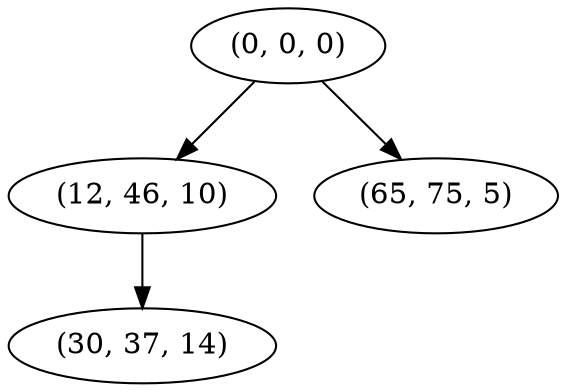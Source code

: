 digraph tree {
    "(0, 0, 0)";
    "(12, 46, 10)";
    "(30, 37, 14)";
    "(65, 75, 5)";
    "(0, 0, 0)" -> "(12, 46, 10)";
    "(0, 0, 0)" -> "(65, 75, 5)";
    "(12, 46, 10)" -> "(30, 37, 14)";
}
